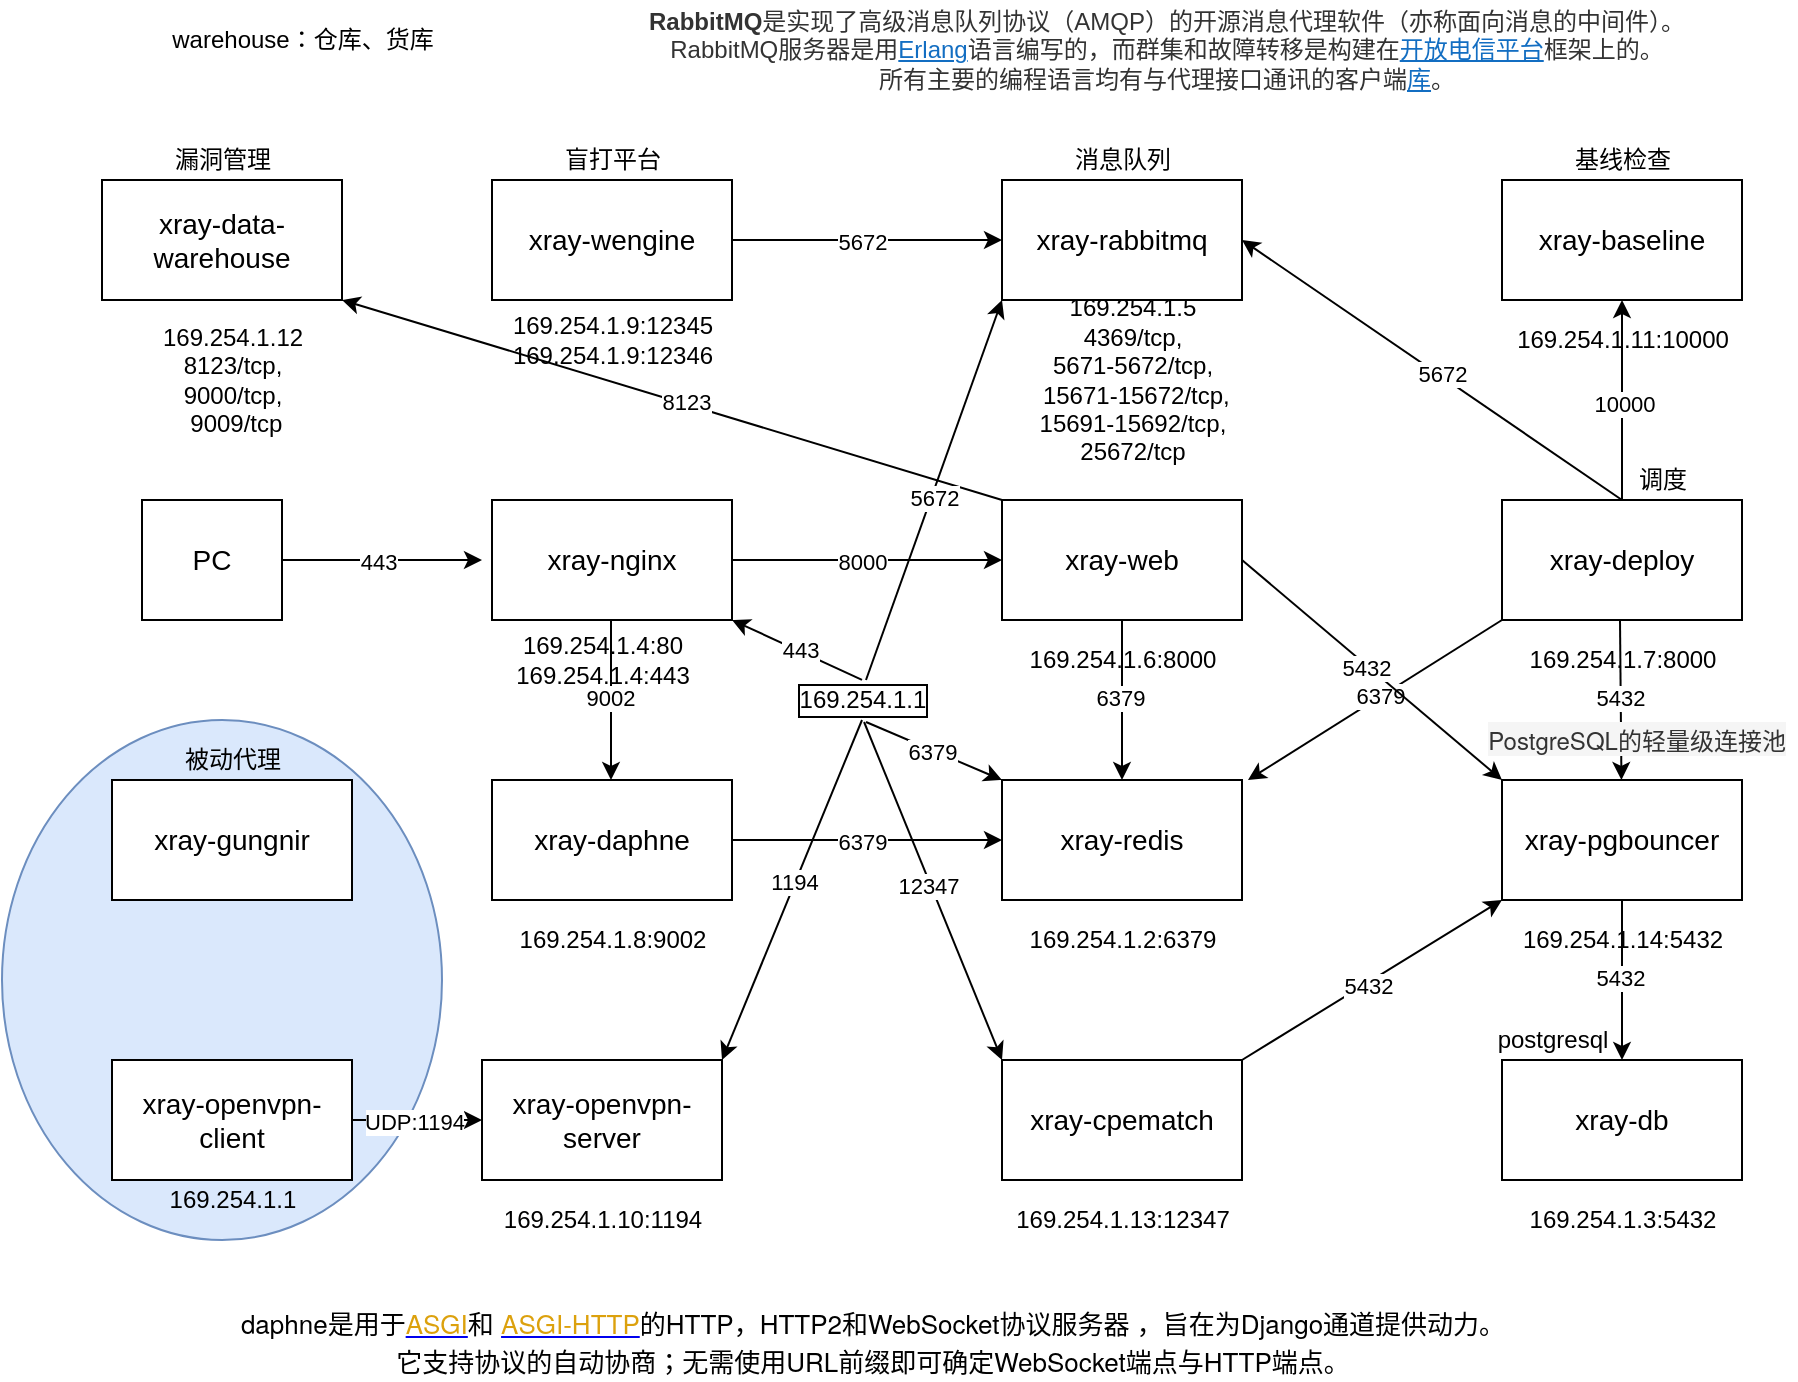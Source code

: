 <mxfile version="14.5.1" type="device"><diagram id="Stqd8rYiKpQdIHnAOjrC" name="第 1 页"><mxGraphModel dx="2013" dy="635" grid="1" gridSize="10" guides="1" tooltips="1" connect="1" arrows="1" fold="1" page="1" pageScale="1" pageWidth="827" pageHeight="1169" math="0" shadow="0"><root><mxCell id="0"/><mxCell id="1" parent="0"/><mxCell id="TOJXRFsSbjOqtSKldewH-5" value="" style="ellipse;whiteSpace=wrap;html=1;fillColor=#dae8fc;strokeColor=#6c8ebf;" vertex="1" parent="1"><mxGeometry x="-70" y="360" width="220" height="260" as="geometry"/></mxCell><mxCell id="g1343JTlL7tXKncm3TV6-2" value="&lt;font style=&quot;font-size: 14px&quot;&gt;xray-nginx&lt;/font&gt;" style="rounded=0;whiteSpace=wrap;html=1;" parent="1" vertex="1"><mxGeometry x="175" y="250" width="120" height="60" as="geometry"/></mxCell><mxCell id="g1343JTlL7tXKncm3TV6-3" value="169.254.1.4:80&lt;br&gt;169.254.1.4:443" style="text;html=1;align=center;verticalAlign=middle;resizable=0;points=[];autosize=1;" parent="1" vertex="1"><mxGeometry x="180" y="315" width="100" height="30" as="geometry"/></mxCell><mxCell id="g1343JTlL7tXKncm3TV6-4" value="&lt;font style=&quot;font-size: 14px&quot;&gt;xray-web&lt;/font&gt;" style="rounded=0;whiteSpace=wrap;html=1;" parent="1" vertex="1"><mxGeometry x="430" y="250" width="120" height="60" as="geometry"/></mxCell><mxCell id="g1343JTlL7tXKncm3TV6-5" value="169.254.1.6:8000" style="text;html=1;align=center;verticalAlign=middle;resizable=0;points=[];autosize=1;" parent="1" vertex="1"><mxGeometry x="435" y="320" width="110" height="20" as="geometry"/></mxCell><mxCell id="g1343JTlL7tXKncm3TV6-6" value="&lt;font style=&quot;font-size: 14px&quot;&gt;PC&lt;/font&gt;" style="rounded=0;whiteSpace=wrap;html=1;" parent="1" vertex="1"><mxGeometry y="250" width="70" height="60" as="geometry"/></mxCell><mxCell id="g1343JTlL7tXKncm3TV6-8" value="" style="endArrow=classic;html=1;exitX=1;exitY=0.5;exitDx=0;exitDy=0;" parent="1" source="g1343JTlL7tXKncm3TV6-6" edge="1"><mxGeometry width="50" height="50" relative="1" as="geometry"><mxPoint x="530" y="330" as="sourcePoint"/><mxPoint x="170" y="280" as="targetPoint"/></mxGeometry></mxCell><mxCell id="g1343JTlL7tXKncm3TV6-9" value="443" style="edgeLabel;html=1;align=center;verticalAlign=middle;resizable=0;points=[];" parent="g1343JTlL7tXKncm3TV6-8" vertex="1" connectable="0"><mxGeometry x="-0.04" y="-1" relative="1" as="geometry"><mxPoint as="offset"/></mxGeometry></mxCell><mxCell id="g1343JTlL7tXKncm3TV6-10" value="" style="endArrow=classic;html=1;entryX=0;entryY=0.5;entryDx=0;entryDy=0;exitX=1;exitY=0.5;exitDx=0;exitDy=0;" parent="1" source="g1343JTlL7tXKncm3TV6-2" target="g1343JTlL7tXKncm3TV6-4" edge="1"><mxGeometry width="50" height="50" relative="1" as="geometry"><mxPoint x="300" y="280" as="sourcePoint"/><mxPoint x="180" y="290" as="targetPoint"/></mxGeometry></mxCell><mxCell id="g1343JTlL7tXKncm3TV6-11" value="8000" style="edgeLabel;html=1;align=center;verticalAlign=middle;resizable=0;points=[];" parent="g1343JTlL7tXKncm3TV6-10" vertex="1" connectable="0"><mxGeometry x="-0.04" y="-1" relative="1" as="geometry"><mxPoint as="offset"/></mxGeometry></mxCell><mxCell id="g1343JTlL7tXKncm3TV6-12" value="&lt;font style=&quot;font-size: 14px&quot;&gt;xray-db&lt;br&gt;&lt;/font&gt;" style="rounded=0;whiteSpace=wrap;html=1;" parent="1" vertex="1"><mxGeometry x="680" y="530" width="120" height="60" as="geometry"/></mxCell><mxCell id="g1343JTlL7tXKncm3TV6-13" value="169.254.1.3:5432" style="text;html=1;align=center;verticalAlign=middle;resizable=0;points=[];autosize=1;" parent="1" vertex="1"><mxGeometry x="685" y="600" width="110" height="20" as="geometry"/></mxCell><mxCell id="g1343JTlL7tXKncm3TV6-14" value="" style="endArrow=classic;html=1;exitX=0.5;exitY=1;exitDx=0;exitDy=0;" parent="1" source="g1343JTlL7tXKncm3TV6-31" target="g1343JTlL7tXKncm3TV6-12" edge="1"><mxGeometry width="50" height="50" relative="1" as="geometry"><mxPoint x="640" y="480" as="sourcePoint"/><mxPoint x="780" y="730" as="targetPoint"/></mxGeometry></mxCell><mxCell id="g1343JTlL7tXKncm3TV6-15" value="5432" style="edgeLabel;html=1;align=center;verticalAlign=middle;resizable=0;points=[];" parent="g1343JTlL7tXKncm3TV6-14" vertex="1" connectable="0"><mxGeometry x="-0.04" y="-1" relative="1" as="geometry"><mxPoint as="offset"/></mxGeometry></mxCell><mxCell id="g1343JTlL7tXKncm3TV6-17" value="&lt;font style=&quot;font-size: 14px&quot;&gt;xray-rabbitmq&lt;/font&gt;" style="rounded=0;whiteSpace=wrap;html=1;" parent="1" vertex="1"><mxGeometry x="430" y="90" width="120" height="60" as="geometry"/></mxCell><mxCell id="g1343JTlL7tXKncm3TV6-18" value="169.254.1.5&lt;br&gt;4369/tcp, &lt;br&gt;5671-5672/tcp,&lt;br&gt;&amp;nbsp;15671-15672/tcp, &lt;br&gt;15691-15692/tcp, &lt;br&gt;25672/tcp" style="text;html=1;align=center;verticalAlign=middle;resizable=0;points=[];autosize=1;" parent="1" vertex="1"><mxGeometry x="440" y="145" width="110" height="90" as="geometry"/></mxCell><mxCell id="g1343JTlL7tXKncm3TV6-19" value="" style="endArrow=classic;html=1;exitX=0.5;exitY=0;exitDx=0;exitDy=0;entryX=1;entryY=0.5;entryDx=0;entryDy=0;" parent="1" source="g1343JTlL7tXKncm3TV6-27" target="g1343JTlL7tXKncm3TV6-17" edge="1"><mxGeometry width="50" height="50" relative="1" as="geometry"><mxPoint x="510" y="20" as="sourcePoint"/><mxPoint x="261" y="120" as="targetPoint"/></mxGeometry></mxCell><mxCell id="g1343JTlL7tXKncm3TV6-20" value="5672" style="edgeLabel;html=1;align=center;verticalAlign=middle;resizable=0;points=[];" parent="g1343JTlL7tXKncm3TV6-19" vertex="1" connectable="0"><mxGeometry x="-0.04" y="-1" relative="1" as="geometry"><mxPoint as="offset"/></mxGeometry></mxCell><mxCell id="g1343JTlL7tXKncm3TV6-21" value="&lt;font style=&quot;font-size: 12px&quot;&gt;&lt;span style=&quot;font-weight: 700 ; color: rgb(51 , 51 , 51) ; text-indent: 28px ; background-color: rgb(255 , 255 , 255)&quot;&gt;RabbitMQ&lt;/span&gt;&lt;span style=&quot;color: rgb(51 , 51 , 51) ; text-indent: 28px ; background-color: rgb(255 , 255 , 255)&quot;&gt;是实现了高级消息队列协议（AMQP）的开源消息代理软件（亦称面向消息的中间件）。&lt;br&gt;RabbitMQ服务器是用&lt;/span&gt;&lt;a target=&quot;_blank&quot; href=&quot;https://baike.baidu.com/item/Erlang&quot; style=&quot;color: rgb(19 , 110 , 194) ; text-indent: 28px ; background-color: rgb(255 , 255 , 255)&quot;&gt;Erlang&lt;/a&gt;&lt;span style=&quot;color: rgb(51 , 51 , 51) ; text-indent: 28px ; background-color: rgb(255 , 255 , 255)&quot;&gt;语言编写的，而群集和故障转移是构建在&lt;/span&gt;&lt;a target=&quot;_blank&quot; href=&quot;https://baike.baidu.com/item/%E5%BC%80%E6%94%BE%E7%94%B5%E4%BF%A1%E5%B9%B3%E5%8F%B0&quot; style=&quot;color: rgb(19 , 110 , 194) ; text-indent: 28px ; background-color: rgb(255 , 255 , 255)&quot;&gt;开放电信平台&lt;/a&gt;&lt;span style=&quot;color: rgb(51 , 51 , 51) ; text-indent: 28px ; background-color: rgb(255 , 255 , 255)&quot;&gt;框架上的。&lt;br&gt;所有主要的编程语言均有与代理接口通讯的客户端&lt;/span&gt;&lt;a target=&quot;_blank&quot; href=&quot;https://baike.baidu.com/item/%E5%BA%93&quot; style=&quot;color: rgb(19 , 110 , 194) ; text-indent: 28px ; background-color: rgb(255 , 255 , 255)&quot;&gt;库&lt;/a&gt;&lt;span style=&quot;color: rgb(51 , 51 , 51) ; text-indent: 28px ; background-color: rgb(255 , 255 , 255)&quot;&gt;。&lt;/span&gt;&lt;/font&gt;" style="text;html=1;align=center;verticalAlign=middle;resizable=0;points=[];autosize=1;" parent="1" vertex="1"><mxGeometry x="242" width="540" height="50" as="geometry"/></mxCell><mxCell id="g1343JTlL7tXKncm3TV6-22" value="&lt;font style=&quot;font-size: 14px&quot;&gt;xray-redis&lt;/font&gt;" style="rounded=0;whiteSpace=wrap;html=1;" parent="1" vertex="1"><mxGeometry x="430" y="390" width="120" height="60" as="geometry"/></mxCell><mxCell id="g1343JTlL7tXKncm3TV6-23" value="169.254.1.2:6379" style="text;html=1;align=center;verticalAlign=middle;resizable=0;points=[];autosize=1;" parent="1" vertex="1"><mxGeometry x="435" y="460" width="110" height="20" as="geometry"/></mxCell><mxCell id="g1343JTlL7tXKncm3TV6-24" value="" style="endArrow=classic;html=1;entryX=0.5;entryY=0;entryDx=0;entryDy=0;" parent="1" source="g1343JTlL7tXKncm3TV6-4" target="g1343JTlL7tXKncm3TV6-22" edge="1"><mxGeometry width="50" height="50" relative="1" as="geometry"><mxPoint x="304" y="470" as="sourcePoint"/><mxPoint x="290" y="540" as="targetPoint"/></mxGeometry></mxCell><mxCell id="g1343JTlL7tXKncm3TV6-25" value="6379" style="edgeLabel;html=1;align=center;verticalAlign=middle;resizable=0;points=[];" parent="g1343JTlL7tXKncm3TV6-24" vertex="1" connectable="0"><mxGeometry x="-0.04" y="-1" relative="1" as="geometry"><mxPoint as="offset"/></mxGeometry></mxCell><mxCell id="g1343JTlL7tXKncm3TV6-27" value="&lt;font style=&quot;font-size: 14px&quot;&gt;xray-deploy&lt;/font&gt;" style="rounded=0;whiteSpace=wrap;html=1;" parent="1" vertex="1"><mxGeometry x="680" y="250" width="120" height="60" as="geometry"/></mxCell><mxCell id="g1343JTlL7tXKncm3TV6-28" value="169.254.1.7:8000" style="text;html=1;align=center;verticalAlign=middle;resizable=0;points=[];autosize=1;" parent="1" vertex="1"><mxGeometry x="685" y="320" width="110" height="20" as="geometry"/></mxCell><mxCell id="g1343JTlL7tXKncm3TV6-29" value="" style="endArrow=classic;html=1;entryX=0;entryY=0;entryDx=0;entryDy=0;exitX=0.525;exitY=1.05;exitDx=0;exitDy=0;exitPerimeter=0;" parent="1" edge="1" target="g1343JTlL7tXKncm3TV6-22" source="TOJXRFsSbjOqtSKldewH-10"><mxGeometry width="50" height="50" relative="1" as="geometry"><mxPoint x="360" y="355" as="sourcePoint"/><mxPoint x="474" y="315" as="targetPoint"/></mxGeometry></mxCell><mxCell id="g1343JTlL7tXKncm3TV6-30" value="6379" style="edgeLabel;html=1;align=center;verticalAlign=middle;resizable=0;points=[];" parent="g1343JTlL7tXKncm3TV6-29" vertex="1" connectable="0"><mxGeometry x="-0.04" y="-1" relative="1" as="geometry"><mxPoint as="offset"/></mxGeometry></mxCell><mxCell id="g1343JTlL7tXKncm3TV6-31" value="&lt;font&gt;&lt;span style=&quot;font-size: 14px&quot;&gt;xray-pgbouncer&lt;/span&gt;&lt;br&gt;&lt;/font&gt;" style="rounded=0;whiteSpace=wrap;html=1;" parent="1" vertex="1"><mxGeometry x="680" y="390" width="120" height="60" as="geometry"/></mxCell><mxCell id="g1343JTlL7tXKncm3TV6-32" value="169.254.1.14:5432" style="text;html=1;align=center;verticalAlign=middle;resizable=0;points=[];autosize=1;" parent="1" vertex="1"><mxGeometry x="680" y="460" width="120" height="20" as="geometry"/></mxCell><mxCell id="g1343JTlL7tXKncm3TV6-33" value="" style="endArrow=classic;html=1;" parent="1" target="g1343JTlL7tXKncm3TV6-31" edge="1"><mxGeometry width="50" height="50" relative="1" as="geometry"><mxPoint x="739" y="310" as="sourcePoint"/><mxPoint x="690" y="380" as="targetPoint"/></mxGeometry></mxCell><mxCell id="g1343JTlL7tXKncm3TV6-34" value="5432" style="edgeLabel;html=1;align=center;verticalAlign=middle;resizable=0;points=[];" parent="g1343JTlL7tXKncm3TV6-33" vertex="1" connectable="0"><mxGeometry x="-0.04" y="-1" relative="1" as="geometry"><mxPoint as="offset"/></mxGeometry></mxCell><mxCell id="g1343JTlL7tXKncm3TV6-35" value="" style="endArrow=classic;html=1;exitX=0;exitY=1;exitDx=0;exitDy=0;" parent="1" source="g1343JTlL7tXKncm3TV6-27" edge="1"><mxGeometry width="50" height="50" relative="1" as="geometry"><mxPoint x="500" y="320" as="sourcePoint"/><mxPoint x="553" y="390" as="targetPoint"/></mxGeometry></mxCell><mxCell id="g1343JTlL7tXKncm3TV6-36" value="6379" style="edgeLabel;html=1;align=center;verticalAlign=middle;resizable=0;points=[];" parent="g1343JTlL7tXKncm3TV6-35" vertex="1" connectable="0"><mxGeometry x="-0.04" y="-1" relative="1" as="geometry"><mxPoint as="offset"/></mxGeometry></mxCell><mxCell id="g1343JTlL7tXKncm3TV6-37" value="" style="endArrow=classic;html=1;entryX=0;entryY=1;entryDx=0;entryDy=0;exitX=1;exitY=0;exitDx=0;exitDy=0;" parent="1" source="g1343JTlL7tXKncm3TV6-52" target="g1343JTlL7tXKncm3TV6-31" edge="1"><mxGeometry width="50" height="50" relative="1" as="geometry"><mxPoint x="550" y="540" as="sourcePoint"/><mxPoint x="749.727" y="400" as="targetPoint"/></mxGeometry></mxCell><mxCell id="g1343JTlL7tXKncm3TV6-38" value="5432" style="edgeLabel;html=1;align=center;verticalAlign=middle;resizable=0;points=[];" parent="g1343JTlL7tXKncm3TV6-37" vertex="1" connectable="0"><mxGeometry x="-0.04" y="-1" relative="1" as="geometry"><mxPoint as="offset"/></mxGeometry></mxCell><mxCell id="g1343JTlL7tXKncm3TV6-40" value="&lt;font style=&quot;font-size: 14px&quot;&gt;xray-openvpn-server&lt;/font&gt;" style="rounded=0;whiteSpace=wrap;html=1;" parent="1" vertex="1"><mxGeometry x="170" y="530" width="120" height="60" as="geometry"/></mxCell><mxCell id="g1343JTlL7tXKncm3TV6-41" value="169.254.1.10:1194" style="text;html=1;align=center;verticalAlign=middle;resizable=0;points=[];autosize=1;" parent="1" vertex="1"><mxGeometry x="175" y="600" width="110" height="20" as="geometry"/></mxCell><mxCell id="g1343JTlL7tXKncm3TV6-42" value="&lt;font style=&quot;font-size: 14px&quot;&gt;xray-daphne&lt;/font&gt;" style="rounded=0;whiteSpace=wrap;html=1;" parent="1" vertex="1"><mxGeometry x="175" y="390" width="120" height="60" as="geometry"/></mxCell><mxCell id="g1343JTlL7tXKncm3TV6-43" value="169.254.1.8:9002" style="text;html=1;align=center;verticalAlign=middle;resizable=0;points=[];autosize=1;" parent="1" vertex="1"><mxGeometry x="180" y="460" width="110" height="20" as="geometry"/></mxCell><mxCell id="g1343JTlL7tXKncm3TV6-44" value="" style="endArrow=classic;html=1;entryX=0.5;entryY=0;entryDx=0;entryDy=0;" parent="1" edge="1"><mxGeometry width="50" height="50" relative="1" as="geometry"><mxPoint x="234.5" y="310" as="sourcePoint"/><mxPoint x="234.5" y="390" as="targetPoint"/></mxGeometry></mxCell><mxCell id="g1343JTlL7tXKncm3TV6-45" value="9002" style="edgeLabel;html=1;align=center;verticalAlign=middle;resizable=0;points=[];" parent="g1343JTlL7tXKncm3TV6-44" vertex="1" connectable="0"><mxGeometry x="-0.04" y="-1" relative="1" as="geometry"><mxPoint as="offset"/></mxGeometry></mxCell><mxCell id="g1343JTlL7tXKncm3TV6-46" value="" style="endArrow=classic;html=1;entryX=0;entryY=0.5;entryDx=0;entryDy=0;exitX=1;exitY=0.5;exitDx=0;exitDy=0;" parent="1" source="g1343JTlL7tXKncm3TV6-42" target="g1343JTlL7tXKncm3TV6-22" edge="1"><mxGeometry width="50" height="50" relative="1" as="geometry"><mxPoint x="324" y="490" as="sourcePoint"/><mxPoint x="445" y="450" as="targetPoint"/></mxGeometry></mxCell><mxCell id="g1343JTlL7tXKncm3TV6-47" value="6379" style="edgeLabel;html=1;align=center;verticalAlign=middle;resizable=0;points=[];" parent="g1343JTlL7tXKncm3TV6-46" vertex="1" connectable="0"><mxGeometry x="-0.04" y="-1" relative="1" as="geometry"><mxPoint as="offset"/></mxGeometry></mxCell><mxCell id="g1343JTlL7tXKncm3TV6-48" value="&lt;font style=&quot;font-size: 14px&quot;&gt;xray-wengine&lt;/font&gt;" style="rounded=0;whiteSpace=wrap;html=1;" parent="1" vertex="1"><mxGeometry x="175" y="90" width="120" height="60" as="geometry"/></mxCell><mxCell id="g1343JTlL7tXKncm3TV6-49" value="169.254.1.9:12345&lt;br&gt;169.254.1.9:12346" style="text;html=1;align=center;verticalAlign=middle;resizable=0;points=[];autosize=1;" parent="1" vertex="1"><mxGeometry x="175" y="155" width="120" height="30" as="geometry"/></mxCell><mxCell id="g1343JTlL7tXKncm3TV6-50" value="" style="endArrow=classic;html=1;exitX=1;exitY=0.5;exitDx=0;exitDy=0;entryX=0;entryY=0.5;entryDx=0;entryDy=0;" parent="1" source="g1343JTlL7tXKncm3TV6-48" target="g1343JTlL7tXKncm3TV6-17" edge="1"><mxGeometry width="50" height="50" relative="1" as="geometry"><mxPoint x="750" y="260" as="sourcePoint"/><mxPoint x="560" y="130" as="targetPoint"/></mxGeometry></mxCell><mxCell id="g1343JTlL7tXKncm3TV6-51" value="5672" style="edgeLabel;html=1;align=center;verticalAlign=middle;resizable=0;points=[];" parent="g1343JTlL7tXKncm3TV6-50" vertex="1" connectable="0"><mxGeometry x="-0.04" y="-1" relative="1" as="geometry"><mxPoint as="offset"/></mxGeometry></mxCell><mxCell id="g1343JTlL7tXKncm3TV6-52" value="&lt;font style=&quot;font-size: 14px&quot;&gt;xray-cpematch&lt;/font&gt;" style="rounded=0;whiteSpace=wrap;html=1;" parent="1" vertex="1"><mxGeometry x="430" y="530" width="120" height="60" as="geometry"/></mxCell><mxCell id="g1343JTlL7tXKncm3TV6-53" value="169.254.1.13:12347" style="text;html=1;align=center;verticalAlign=middle;resizable=0;points=[];autosize=1;" parent="1" vertex="1"><mxGeometry x="430" y="600" width="120" height="20" as="geometry"/></mxCell><mxCell id="g1343JTlL7tXKncm3TV6-54" value="&lt;font style=&quot;font-size: 14px&quot;&gt;xray-baseline&lt;/font&gt;" style="rounded=0;whiteSpace=wrap;html=1;" parent="1" vertex="1"><mxGeometry x="680" y="90" width="120" height="60" as="geometry"/></mxCell><mxCell id="g1343JTlL7tXKncm3TV6-55" value="169.254.1.11:10000" style="text;html=1;align=center;verticalAlign=middle;resizable=0;points=[];autosize=1;" parent="1" vertex="1"><mxGeometry x="680" y="160" width="120" height="20" as="geometry"/></mxCell><mxCell id="g1343JTlL7tXKncm3TV6-56" value="" style="endArrow=classic;html=1;entryX=0.5;entryY=1;entryDx=0;entryDy=0;" parent="1" target="g1343JTlL7tXKncm3TV6-54" edge="1"><mxGeometry width="50" height="50" relative="1" as="geometry"><mxPoint x="740" y="250" as="sourcePoint"/><mxPoint x="560" y="130" as="targetPoint"/></mxGeometry></mxCell><mxCell id="g1343JTlL7tXKncm3TV6-57" value="10000" style="edgeLabel;html=1;align=center;verticalAlign=middle;resizable=0;points=[];" parent="g1343JTlL7tXKncm3TV6-56" vertex="1" connectable="0"><mxGeometry x="-0.04" y="-1" relative="1" as="geometry"><mxPoint as="offset"/></mxGeometry></mxCell><mxCell id="g1343JTlL7tXKncm3TV6-58" value="&lt;font style=&quot;font-size: 14px&quot;&gt;xray-data-warehouse&lt;/font&gt;" style="rounded=0;whiteSpace=wrap;html=1;" parent="1" vertex="1"><mxGeometry x="-20" y="90" width="120" height="60" as="geometry"/></mxCell><mxCell id="g1343JTlL7tXKncm3TV6-59" value="169.254.1.12&lt;br&gt;8123/tcp, &lt;br&gt;9000/tcp,&lt;br&gt;&amp;nbsp;9009/tcp" style="text;html=1;align=center;verticalAlign=middle;resizable=0;points=[];autosize=1;" parent="1" vertex="1"><mxGeometry y="160" width="90" height="60" as="geometry"/></mxCell><mxCell id="TOJXRFsSbjOqtSKldewH-1" value="&lt;font style=&quot;font-size: 14px&quot;&gt;xray-openvpn-client&lt;/font&gt;" style="rounded=0;whiteSpace=wrap;html=1;" vertex="1" parent="1"><mxGeometry x="-15" y="530" width="120" height="60" as="geometry"/></mxCell><mxCell id="TOJXRFsSbjOqtSKldewH-3" value="&lt;font style=&quot;font-size: 14px&quot;&gt;xray-gungnir&lt;/font&gt;" style="rounded=0;whiteSpace=wrap;html=1;" vertex="1" parent="1"><mxGeometry x="-15" y="390" width="120" height="60" as="geometry"/></mxCell><mxCell id="TOJXRFsSbjOqtSKldewH-6" value="169.254.1.1" style="text;html=1;align=center;verticalAlign=middle;resizable=0;points=[];autosize=1;" vertex="1" parent="1"><mxGeometry x="5" y="590" width="80" height="20" as="geometry"/></mxCell><mxCell id="TOJXRFsSbjOqtSKldewH-7" value="" style="endArrow=classic;html=1;entryX=0;entryY=1;entryDx=0;entryDy=0;exitX=1;exitY=0.5;exitDx=0;exitDy=0;" edge="1" parent="1" source="TOJXRFsSbjOqtSKldewH-1"><mxGeometry width="50" height="50" relative="1" as="geometry"><mxPoint x="49" y="600" as="sourcePoint"/><mxPoint x="170" y="560" as="targetPoint"/><Array as="points"/></mxGeometry></mxCell><mxCell id="TOJXRFsSbjOqtSKldewH-8" value="UDP:1194" style="edgeLabel;html=1;align=center;verticalAlign=middle;resizable=0;points=[];" vertex="1" connectable="0" parent="TOJXRFsSbjOqtSKldewH-7"><mxGeometry x="-0.04" y="-1" relative="1" as="geometry"><mxPoint as="offset"/></mxGeometry></mxCell><mxCell id="TOJXRFsSbjOqtSKldewH-10" value="169.254.1.1" style="text;html=1;align=center;verticalAlign=middle;resizable=0;points=[];autosize=1;labelBorderColor=#000000;" vertex="1" parent="1"><mxGeometry x="320" y="340" width="80" height="20" as="geometry"/></mxCell><mxCell id="TOJXRFsSbjOqtSKldewH-11" value="" style="endArrow=classic;html=1;entryX=1;entryY=1;entryDx=0;entryDy=0;exitX=0.5;exitY=-0.005;exitDx=0;exitDy=0;exitPerimeter=0;" edge="1" parent="1" source="TOJXRFsSbjOqtSKldewH-10" target="g1343JTlL7tXKncm3TV6-2"><mxGeometry width="50" height="50" relative="1" as="geometry"><mxPoint x="372" y="371" as="sourcePoint"/><mxPoint x="300" y="310" as="targetPoint"/></mxGeometry></mxCell><mxCell id="TOJXRFsSbjOqtSKldewH-12" value="443" style="edgeLabel;html=1;align=center;verticalAlign=middle;resizable=0;points=[];" vertex="1" connectable="0" parent="TOJXRFsSbjOqtSKldewH-11"><mxGeometry x="-0.04" y="-1" relative="1" as="geometry"><mxPoint as="offset"/></mxGeometry></mxCell><mxCell id="TOJXRFsSbjOqtSKldewH-13" value="" style="endArrow=classic;html=1;exitX=1;exitY=0.5;exitDx=0;exitDy=0;entryX=0;entryY=0;entryDx=0;entryDy=0;" edge="1" parent="1" source="g1343JTlL7tXKncm3TV6-4" target="g1343JTlL7tXKncm3TV6-31"><mxGeometry width="50" height="50" relative="1" as="geometry"><mxPoint x="749" y="320" as="sourcePoint"/><mxPoint x="749.727" y="400" as="targetPoint"/></mxGeometry></mxCell><mxCell id="TOJXRFsSbjOqtSKldewH-14" value="5432" style="edgeLabel;html=1;align=center;verticalAlign=middle;resizable=0;points=[];" vertex="1" connectable="0" parent="TOJXRFsSbjOqtSKldewH-13"><mxGeometry x="-0.04" y="-1" relative="1" as="geometry"><mxPoint as="offset"/></mxGeometry></mxCell><mxCell id="TOJXRFsSbjOqtSKldewH-16" value="" style="endArrow=classic;html=1;entryX=1;entryY=1;entryDx=0;entryDy=0;exitX=0;exitY=0;exitDx=0;exitDy=0;" edge="1" parent="1" source="g1343JTlL7tXKncm3TV6-4" target="g1343JTlL7tXKncm3TV6-58"><mxGeometry width="50" height="50" relative="1" as="geometry"><mxPoint x="305" y="290" as="sourcePoint"/><mxPoint x="440" y="290" as="targetPoint"/></mxGeometry></mxCell><mxCell id="TOJXRFsSbjOqtSKldewH-17" value="8123" style="edgeLabel;html=1;align=center;verticalAlign=middle;resizable=0;points=[];" vertex="1" connectable="0" parent="TOJXRFsSbjOqtSKldewH-16"><mxGeometry x="-0.04" y="-1" relative="1" as="geometry"><mxPoint as="offset"/></mxGeometry></mxCell><mxCell id="TOJXRFsSbjOqtSKldewH-18" value="漏洞管理" style="text;html=1;align=center;verticalAlign=middle;resizable=0;points=[];autosize=1;" vertex="1" parent="1"><mxGeometry x="10" y="70" width="60" height="20" as="geometry"/></mxCell><mxCell id="TOJXRFsSbjOqtSKldewH-20" value="warehouse：仓库、货库" style="text;html=1;align=center;verticalAlign=middle;resizable=0;points=[];autosize=1;" vertex="1" parent="1"><mxGeometry x="5" y="10" width="150" height="20" as="geometry"/></mxCell><mxCell id="TOJXRFsSbjOqtSKldewH-21" value="盲打平台" style="text;html=1;align=center;verticalAlign=middle;resizable=0;points=[];autosize=1;" vertex="1" parent="1"><mxGeometry x="205" y="70" width="60" height="20" as="geometry"/></mxCell><mxCell id="TOJXRFsSbjOqtSKldewH-22" value="被动代理" style="text;html=1;align=center;verticalAlign=middle;resizable=0;points=[];autosize=1;" vertex="1" parent="1"><mxGeometry x="15" y="370" width="60" height="20" as="geometry"/></mxCell><mxCell id="TOJXRFsSbjOqtSKldewH-24" value="消息队列" style="text;html=1;align=center;verticalAlign=middle;resizable=0;points=[];autosize=1;" vertex="1" parent="1"><mxGeometry x="460" y="70" width="60" height="20" as="geometry"/></mxCell><mxCell id="TOJXRFsSbjOqtSKldewH-25" value="&lt;p class=&quot;p1&quot; style=&quot;margin: 0px ; font-stretch: normal ; font-size: 13px ; line-height: normal ; font-family: &amp;#34;helvetica neue&amp;#34;&quot;&gt;daphne是用于&lt;a href=&quot;https://github.com/django/asgiref/blob/main/specs/asgi.rst&quot;&gt;&lt;span class=&quot;s1&quot; style=&quot;color: rgb(220 , 161 , 13)&quot;&gt;ASGI&lt;/span&gt;&lt;/a&gt;和&amp;nbsp;&lt;a href=&quot;https://github.com/django/asgiref/blob/main/specs/www.rst&quot;&gt;&lt;span class=&quot;s1&quot; style=&quot;color: rgb(220 , 161 , 13)&quot;&gt;ASGI-HTTP&lt;/span&gt;&lt;/a&gt;的HTTP，HTTP2和WebSocket协议服务器&amp;nbsp;，旨在为Django通道提供动力。&lt;/p&gt;&lt;p class=&quot;p2&quot; style=&quot;margin: 0px ; font-stretch: normal ; font-size: 13px ; line-height: normal ; font-family: &amp;#34;pingfang sc&amp;#34;&quot;&gt;它支持协议的自动协商；无需使用&lt;span class=&quot;s2&quot; style=&quot;font-stretch: normal ; line-height: normal ; font-family: &amp;#34;helvetica neue&amp;#34;&quot;&gt;URL&lt;/span&gt;前缀即可确定&lt;span class=&quot;s2&quot; style=&quot;font-stretch: normal ; line-height: normal ; font-family: &amp;#34;helvetica neue&amp;#34;&quot;&gt;WebSocket&lt;/span&gt;端点与&lt;span class=&quot;s2&quot; style=&quot;font-stretch: normal ; line-height: normal ; font-family: &amp;#34;helvetica neue&amp;#34;&quot;&gt;HTTP&lt;/span&gt;端点。&lt;/p&gt;" style="text;html=1;align=center;verticalAlign=middle;resizable=0;points=[];autosize=1;" vertex="1" parent="1"><mxGeometry x="45" y="650" width="640" height="40" as="geometry"/></mxCell><mxCell id="TOJXRFsSbjOqtSKldewH-26" value="" style="endArrow=classic;html=1;entryX=0;entryY=1;entryDx=0;entryDy=0;exitX=0.525;exitY=0;exitDx=0;exitDy=0;exitPerimeter=0;" edge="1" parent="1" source="TOJXRFsSbjOqtSKldewH-10" target="g1343JTlL7tXKncm3TV6-17"><mxGeometry width="50" height="50" relative="1" as="geometry"><mxPoint x="370" y="349.9" as="sourcePoint"/><mxPoint x="305" y="320" as="targetPoint"/></mxGeometry></mxCell><mxCell id="TOJXRFsSbjOqtSKldewH-27" value="5672" style="edgeLabel;html=1;align=center;verticalAlign=middle;resizable=0;points=[];" vertex="1" connectable="0" parent="TOJXRFsSbjOqtSKldewH-26"><mxGeometry x="-0.04" y="-1" relative="1" as="geometry"><mxPoint as="offset"/></mxGeometry></mxCell><mxCell id="TOJXRFsSbjOqtSKldewH-28" value="基线检查" style="text;html=1;align=center;verticalAlign=middle;resizable=0;points=[];autosize=1;" vertex="1" parent="1"><mxGeometry x="710" y="70" width="60" height="20" as="geometry"/></mxCell><mxCell id="TOJXRFsSbjOqtSKldewH-29" value="" style="endArrow=classic;html=1;entryX=0;entryY=0;entryDx=0;entryDy=0;exitX=0.513;exitY=1.05;exitDx=0;exitDy=0;exitPerimeter=0;" edge="1" parent="1" source="TOJXRFsSbjOqtSKldewH-10" target="g1343JTlL7tXKncm3TV6-52"><mxGeometry width="50" height="50" relative="1" as="geometry"><mxPoint x="305" y="430" as="sourcePoint"/><mxPoint x="440" y="430" as="targetPoint"/></mxGeometry></mxCell><mxCell id="TOJXRFsSbjOqtSKldewH-30" value="12347" style="edgeLabel;html=1;align=center;verticalAlign=middle;resizable=0;points=[];" vertex="1" connectable="0" parent="TOJXRFsSbjOqtSKldewH-29"><mxGeometry x="-0.04" y="-1" relative="1" as="geometry"><mxPoint as="offset"/></mxGeometry></mxCell><mxCell id="TOJXRFsSbjOqtSKldewH-31" value="&lt;span style=&quot;color: rgb(51 , 51 , 51) ; font-family: &amp;#34;helvetica neue&amp;#34; , &amp;#34;helvetica&amp;#34; , &amp;#34;arial&amp;#34; , sans-serif ; background-color: rgb(245 , 245 , 245)&quot;&gt;PostgreSQL的轻量级连接池&lt;/span&gt;" style="text;html=1;align=center;verticalAlign=middle;resizable=0;points=[];autosize=1;" vertex="1" parent="1"><mxGeometry x="667" y="360" width="160" height="20" as="geometry"/></mxCell><mxCell id="TOJXRFsSbjOqtSKldewH-32" value="postgresql" style="text;html=1;align=center;verticalAlign=middle;resizable=0;points=[];autosize=1;" vertex="1" parent="1"><mxGeometry x="670" y="510" width="70" height="20" as="geometry"/></mxCell><mxCell id="TOJXRFsSbjOqtSKldewH-33" value="" style="endArrow=classic;html=1;entryX=1;entryY=0;entryDx=0;entryDy=0;" edge="1" parent="1" target="g1343JTlL7tXKncm3TV6-40"><mxGeometry width="50" height="50" relative="1" as="geometry"><mxPoint x="360" y="360" as="sourcePoint"/><mxPoint x="440" y="540" as="targetPoint"/></mxGeometry></mxCell><mxCell id="TOJXRFsSbjOqtSKldewH-34" value="1194" style="edgeLabel;html=1;align=center;verticalAlign=middle;resizable=0;points=[];" vertex="1" connectable="0" parent="TOJXRFsSbjOqtSKldewH-33"><mxGeometry x="-0.04" y="-1" relative="1" as="geometry"><mxPoint as="offset"/></mxGeometry></mxCell><mxCell id="TOJXRFsSbjOqtSKldewH-35" value="调度" style="text;html=1;align=center;verticalAlign=middle;resizable=0;points=[];autosize=1;" vertex="1" parent="1"><mxGeometry x="740" y="230" width="40" height="20" as="geometry"/></mxCell></root></mxGraphModel></diagram></mxfile>
